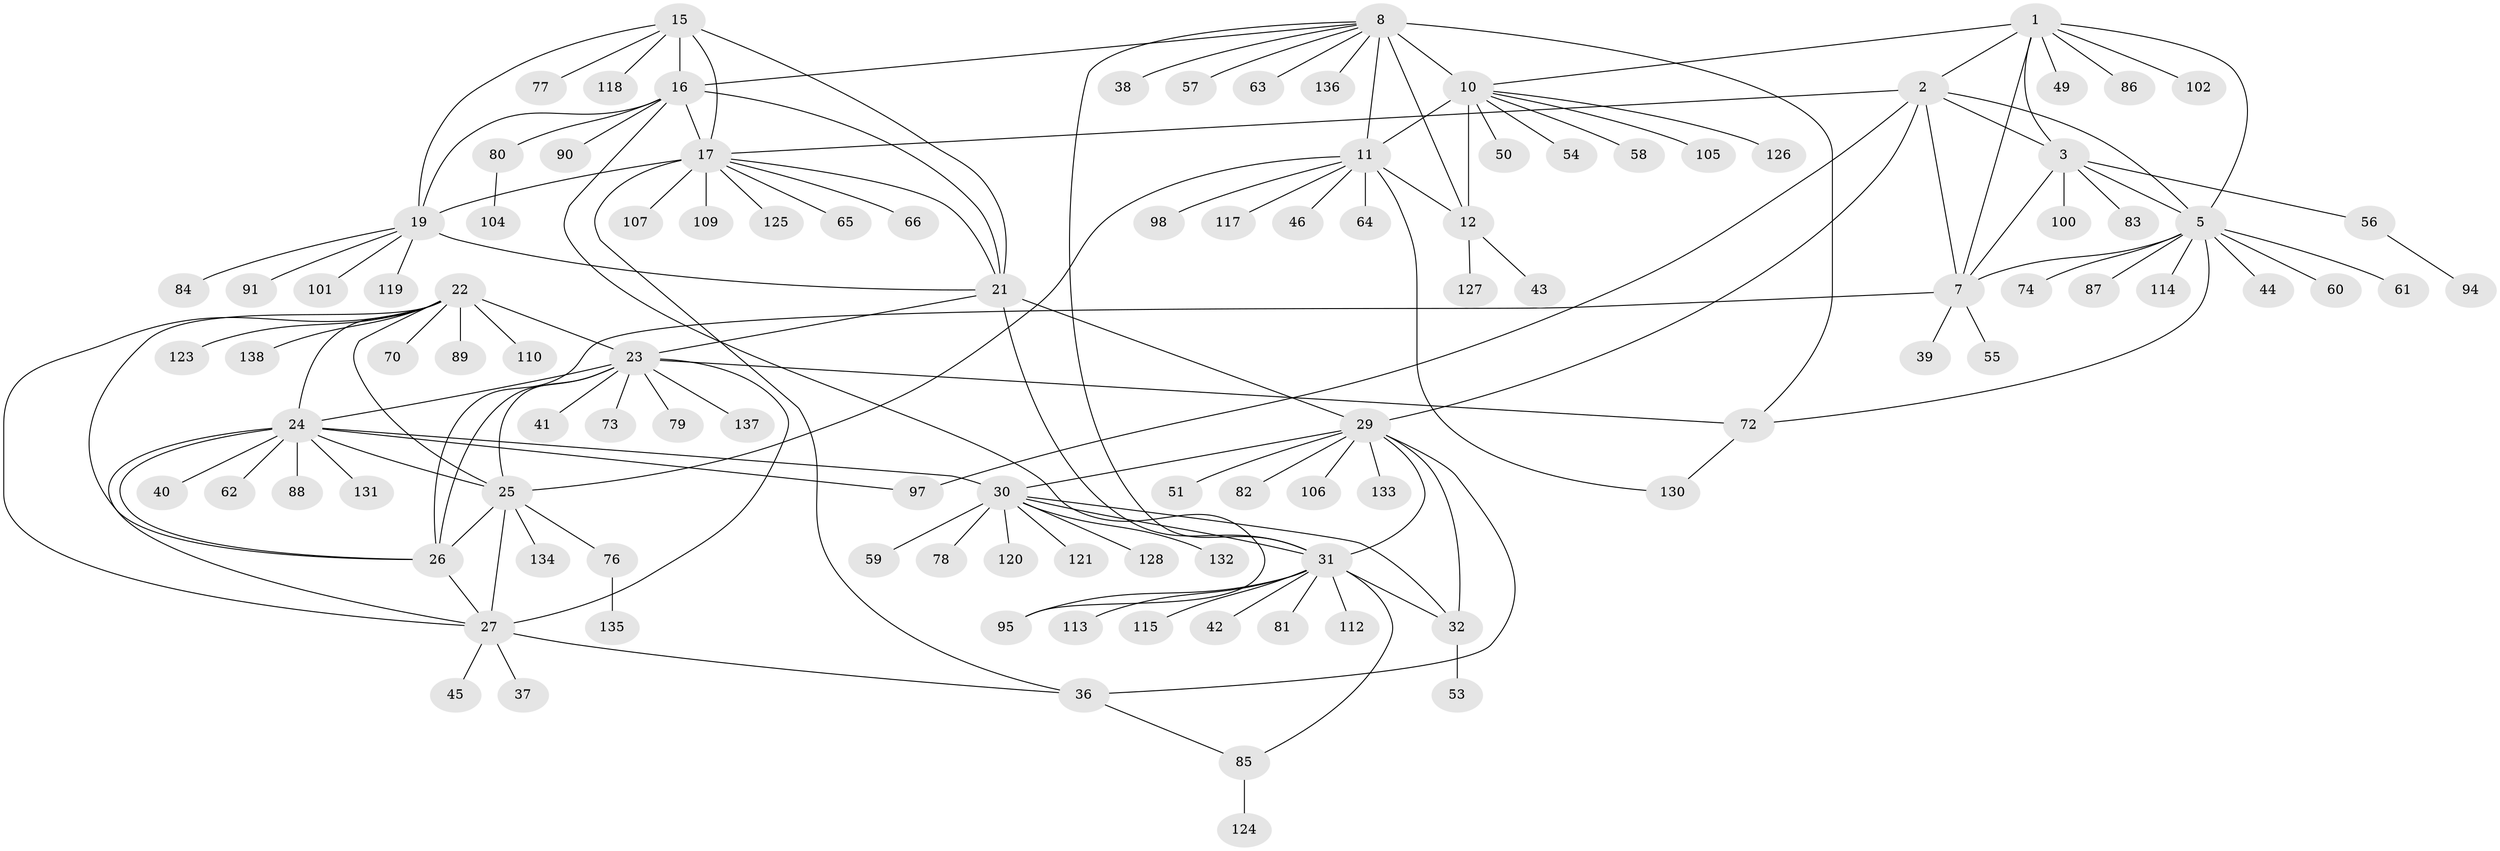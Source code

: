 // Generated by graph-tools (version 1.1) at 2025/24/03/03/25 07:24:17]
// undirected, 109 vertices, 151 edges
graph export_dot {
graph [start="1"]
  node [color=gray90,style=filled];
  1 [super="+4"];
  2 [super="+92"];
  3 [super="+48"];
  5 [super="+6"];
  7 [super="+93"];
  8 [super="+9"];
  10 [super="+13"];
  11 [super="+14"];
  12 [super="+68"];
  15 [super="+75"];
  16 [super="+18"];
  17 [super="+20"];
  19 [super="+99"];
  21 [super="+116"];
  22 [super="+140"];
  23 [super="+28"];
  24 [super="+67"];
  25 [super="+52"];
  26 [super="+139"];
  27;
  29 [super="+34"];
  30 [super="+35"];
  31 [super="+47"];
  32 [super="+33"];
  36 [super="+71"];
  37;
  38;
  39;
  40;
  41;
  42 [super="+69"];
  43;
  44;
  45;
  46 [super="+96"];
  49;
  50;
  51;
  53;
  54;
  55;
  56;
  57;
  58;
  59;
  60;
  61 [super="+108"];
  62;
  63;
  64;
  65;
  66;
  70;
  72 [super="+103"];
  73;
  74;
  76 [super="+122"];
  77;
  78;
  79;
  80;
  81 [super="+129"];
  82;
  83;
  84;
  85;
  86;
  87 [super="+111"];
  88;
  89;
  90;
  91;
  94;
  95;
  97;
  98;
  100;
  101;
  102;
  104;
  105;
  106;
  107;
  109;
  110;
  112;
  113;
  114;
  115;
  117;
  118;
  119;
  120;
  121;
  123;
  124;
  125;
  126;
  127;
  128;
  130;
  131;
  132;
  133;
  134;
  135;
  136;
  137;
  138;
  1 -- 2 [weight=2];
  1 -- 3 [weight=2];
  1 -- 5 [weight=4];
  1 -- 7 [weight=2];
  1 -- 10;
  1 -- 49;
  1 -- 102;
  1 -- 86;
  2 -- 3;
  2 -- 5 [weight=2];
  2 -- 7;
  2 -- 17;
  2 -- 97;
  2 -- 29;
  3 -- 5 [weight=2];
  3 -- 7;
  3 -- 56;
  3 -- 83;
  3 -- 100;
  5 -- 7 [weight=2];
  5 -- 74;
  5 -- 87;
  5 -- 44;
  5 -- 114;
  5 -- 60;
  5 -- 61;
  5 -- 72;
  7 -- 26;
  7 -- 39;
  7 -- 55;
  8 -- 10 [weight=4];
  8 -- 11 [weight=4];
  8 -- 12 [weight=2];
  8 -- 57;
  8 -- 63;
  8 -- 136;
  8 -- 38;
  8 -- 72;
  8 -- 16;
  8 -- 31;
  10 -- 11 [weight=4];
  10 -- 12 [weight=2];
  10 -- 50;
  10 -- 105;
  10 -- 126;
  10 -- 58;
  10 -- 54;
  11 -- 12 [weight=2];
  11 -- 25;
  11 -- 46;
  11 -- 98;
  11 -- 64;
  11 -- 130;
  11 -- 117;
  12 -- 43;
  12 -- 127;
  15 -- 16 [weight=2];
  15 -- 17 [weight=2];
  15 -- 19;
  15 -- 21;
  15 -- 77;
  15 -- 118;
  16 -- 17 [weight=4];
  16 -- 19 [weight=2];
  16 -- 21 [weight=2];
  16 -- 80;
  16 -- 90;
  16 -- 95;
  17 -- 19 [weight=2];
  17 -- 21 [weight=2];
  17 -- 36;
  17 -- 65;
  17 -- 66;
  17 -- 107;
  17 -- 109;
  17 -- 125;
  19 -- 21;
  19 -- 84;
  19 -- 91;
  19 -- 101;
  19 -- 119;
  21 -- 29;
  21 -- 23;
  21 -- 31 [weight=2];
  22 -- 23 [weight=2];
  22 -- 24;
  22 -- 25;
  22 -- 26;
  22 -- 27;
  22 -- 70;
  22 -- 89;
  22 -- 110;
  22 -- 123;
  22 -- 138;
  23 -- 24 [weight=2];
  23 -- 25 [weight=2];
  23 -- 26 [weight=2];
  23 -- 27 [weight=2];
  23 -- 41;
  23 -- 73;
  23 -- 79;
  23 -- 137;
  23 -- 72;
  24 -- 25;
  24 -- 26;
  24 -- 27;
  24 -- 30;
  24 -- 40;
  24 -- 62;
  24 -- 97;
  24 -- 88;
  24 -- 131;
  25 -- 26;
  25 -- 27;
  25 -- 76;
  25 -- 134;
  26 -- 27;
  27 -- 36;
  27 -- 37;
  27 -- 45;
  29 -- 30 [weight=4];
  29 -- 31 [weight=2];
  29 -- 32 [weight=4];
  29 -- 51;
  29 -- 82;
  29 -- 133;
  29 -- 106;
  29 -- 36;
  30 -- 31 [weight=2];
  30 -- 32 [weight=4];
  30 -- 78;
  30 -- 120;
  30 -- 121;
  30 -- 132;
  30 -- 128;
  30 -- 59;
  31 -- 32 [weight=2];
  31 -- 42;
  31 -- 81;
  31 -- 85;
  31 -- 95;
  31 -- 112;
  31 -- 113;
  31 -- 115;
  32 -- 53;
  36 -- 85;
  56 -- 94;
  72 -- 130;
  76 -- 135;
  80 -- 104;
  85 -- 124;
}
